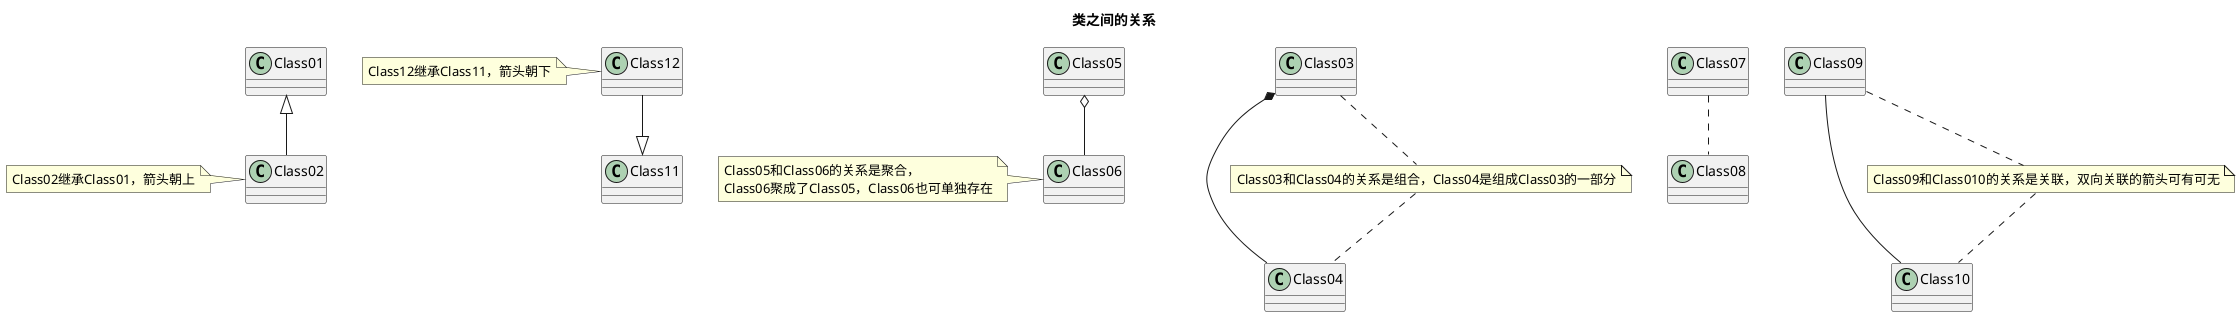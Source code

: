 @startuml
title 类之间的关系
' Class02继承Class01，箭头朝上
Class01 <|-- Class02
note left of Class02 : Class02继承Class01，箭头朝上


Class12 --|> Class11
note left of Class12 : Class12继承Class11，箭头朝下


'Class03和Class04的关系是组合，Class04是组成Class03的一部分
Class03 *-- Class04
note "Class03和Class04的关系是组合，Class04是组成Class03的一部分" as N1
Class03 .. N1
N1 .. Class04

' Class05和Class06的关系是聚合，是整体与部分的关系，部分可脱离整体而单独存在
' 表示符号带空心菱形的实线，菱形指向整体
Class05 o-- Class06
note left
Class05和Class06的关系是聚合，
Class06聚成了Class05，Class06也可单独存在
end note

Class07 .. Class08

'双向关联箭头可有可无
Class09 -- Class10
note "Class09和Class010的关系是关联，双向关联的箭头可有可无" as N2
Class09 .. N2
N2 .. Class10
@enduml